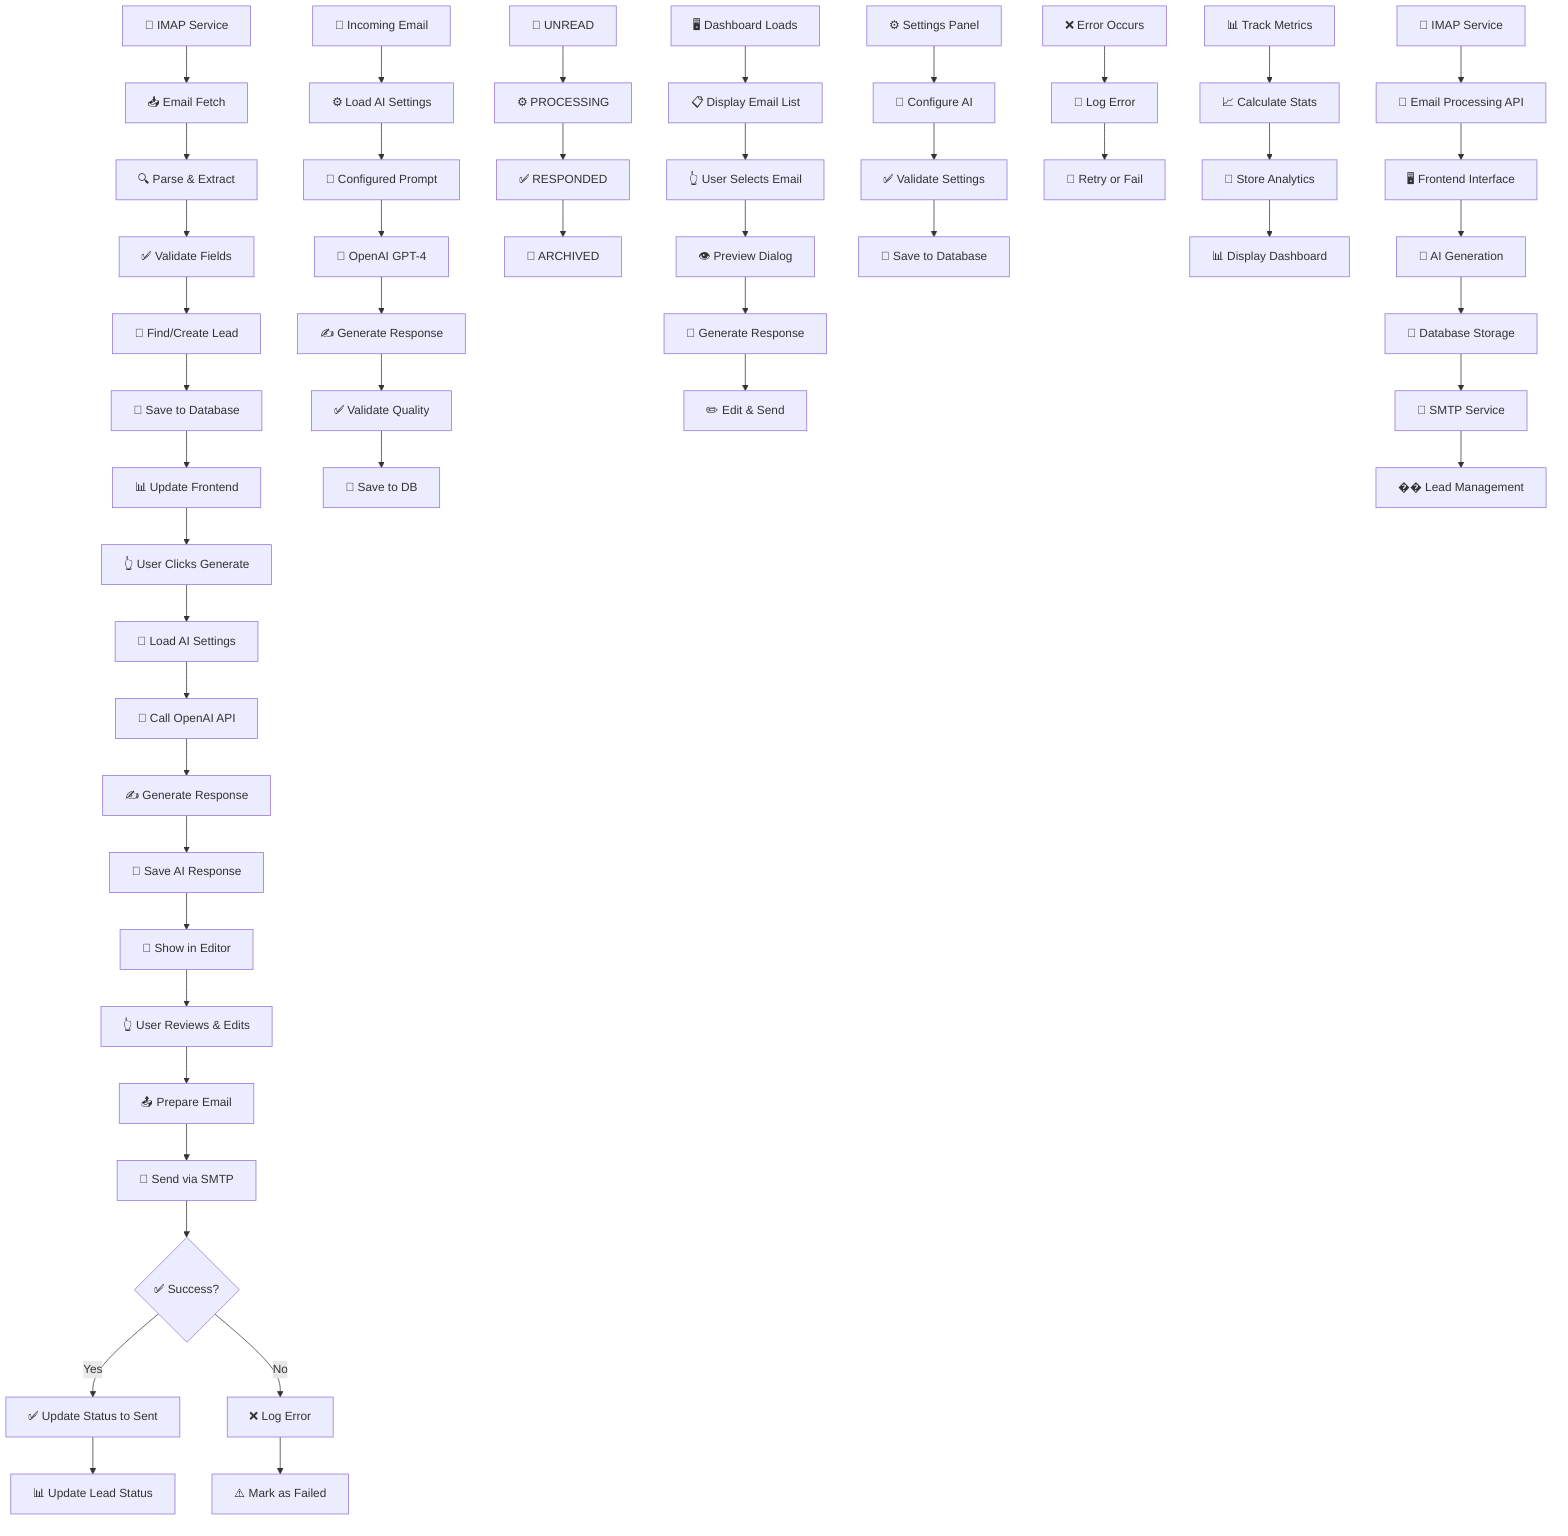 graph TD
    %% Main Email Response System Flow
    A[📧 IMAP Service] --> B[📥 Email Fetch]
    B --> C[🔍 Parse & Extract]
    C --> D[✅ Validate Fields]
    D --> E[👤 Find/Create Lead]
    E --> F[💾 Save to Database]
    F --> G[📊 Update Frontend]
    
    G --> H[👆 User Clicks Generate]
    H --> I[🤖 Load AI Settings]
    I --> J[🔗 Call OpenAI API]
    J --> K[✍️ Generate Response]
    K --> L[💾 Save AI Response]
    L --> M[📝 Show in Editor]
    
    M --> N[👆 User Reviews & Edits]
    N --> O[📤 Prepare Email]
    O --> P[📧 Send via SMTP]
    P --> Q{✅ Success?}
    Q -->|Yes| R[✅ Update Status to Sent]
    Q -->|No| S[❌ Log Error]
    R --> T[📊 Update Lead Status]
    S --> U[⚠️ Mark as Failed]
    
    %% AI Generation Process
    V[📧 Incoming Email] --> W[⚙️ Load AI Settings]
    W --> X[📝 Configured Prompt]
    X --> Y[🤖 OpenAI GPT-4]
    Y --> Z[✍️ Generate Response]
    Z --> AA[✅ Validate Quality]
    AA --> BB[💾 Save to DB]
    
    %% Email States
    CC[📨 UNREAD] --> DD[⚙️ PROCESSING]
    DD --> EE[✅ RESPONDED]
    EE --> FF[📁 ARCHIVED]
    
    %% Frontend Flow
    GG[🖥️ Dashboard Loads] --> HH[📋 Display Email List]
    HH --> II[👆 User Selects Email]
    II --> JJ[👁️ Preview Dialog]
    JJ --> KK[🤖 Generate Response]
    KK --> LL[✏️ Edit & Send]
    
    %% Settings Flow
    MM[⚙️ Settings Panel] --> NN[📝 Configure AI]
    NN --> OO[✅ Validate Settings]
    OO --> PP[💾 Save to Database]
    
    %% Error Handling
    QQ[❌ Error Occurs] --> RR[📝 Log Error]
    RR --> SS[🔄 Retry or Fail]
    
    %% Performance
    TT[📊 Track Metrics] --> UU[📈 Calculate Stats]
    UU --> VV[💾 Store Analytics]
    VV --> WW[📊 Display Dashboard]
    
    %% System Integration
    XX[📧 IMAP Service] --> YY[🔧 Email Processing API]
    YY --> ZZ[🖥️ Frontend Interface]
    ZZ --> AAA[🤖 AI Generation]
    AAA --> BBB[💾 Database Storage]
    BBB --> CCC[📧 SMTP Service]
    CCC --> DDD[�� Lead Management]